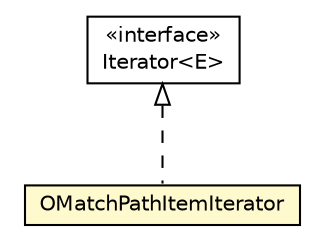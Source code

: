#!/usr/local/bin/dot
#
# Class diagram 
# Generated by UMLGraph version R5_6-24-gf6e263 (http://www.umlgraph.org/)
#

digraph G {
	edge [fontname="Helvetica",fontsize=10,labelfontname="Helvetica",labelfontsize=10];
	node [fontname="Helvetica",fontsize=10,shape=plaintext];
	nodesep=0.25;
	ranksep=0.5;
	// com.orientechnologies.orient.core.sql.parser.OMatchPathItemIterator
	c2461575 [label=<<table title="com.orientechnologies.orient.core.sql.parser.OMatchPathItemIterator" border="0" cellborder="1" cellspacing="0" cellpadding="2" port="p" bgcolor="lemonChiffon" href="./OMatchPathItemIterator.html">
		<tr><td><table border="0" cellspacing="0" cellpadding="1">
<tr><td align="center" balign="center"> OMatchPathItemIterator </td></tr>
		</table></td></tr>
		</table>>, URL="./OMatchPathItemIterator.html", fontname="Helvetica", fontcolor="black", fontsize=10.0];
	//com.orientechnologies.orient.core.sql.parser.OMatchPathItemIterator implements java.util.Iterator<E>
	c2463018:p -> c2461575:p [dir=back,arrowtail=empty,style=dashed];
	// java.util.Iterator<E>
	c2463018 [label=<<table title="java.util.Iterator" border="0" cellborder="1" cellspacing="0" cellpadding="2" port="p" href="http://java.sun.com/j2se/1.4.2/docs/api/java/util/Iterator.html">
		<tr><td><table border="0" cellspacing="0" cellpadding="1">
<tr><td align="center" balign="center"> &#171;interface&#187; </td></tr>
<tr><td align="center" balign="center"> Iterator&lt;E&gt; </td></tr>
		</table></td></tr>
		</table>>, URL="http://java.sun.com/j2se/1.4.2/docs/api/java/util/Iterator.html", fontname="Helvetica", fontcolor="black", fontsize=10.0];
}

